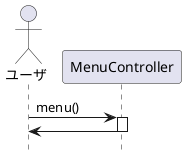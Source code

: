 @startuml

hide footbox
skinparam shadowing false

actor ユーザ

ユーザ -> MenuController : menu()
activate MenuController

MenuController -> ユーザ
deactivate MenuController

@enduml